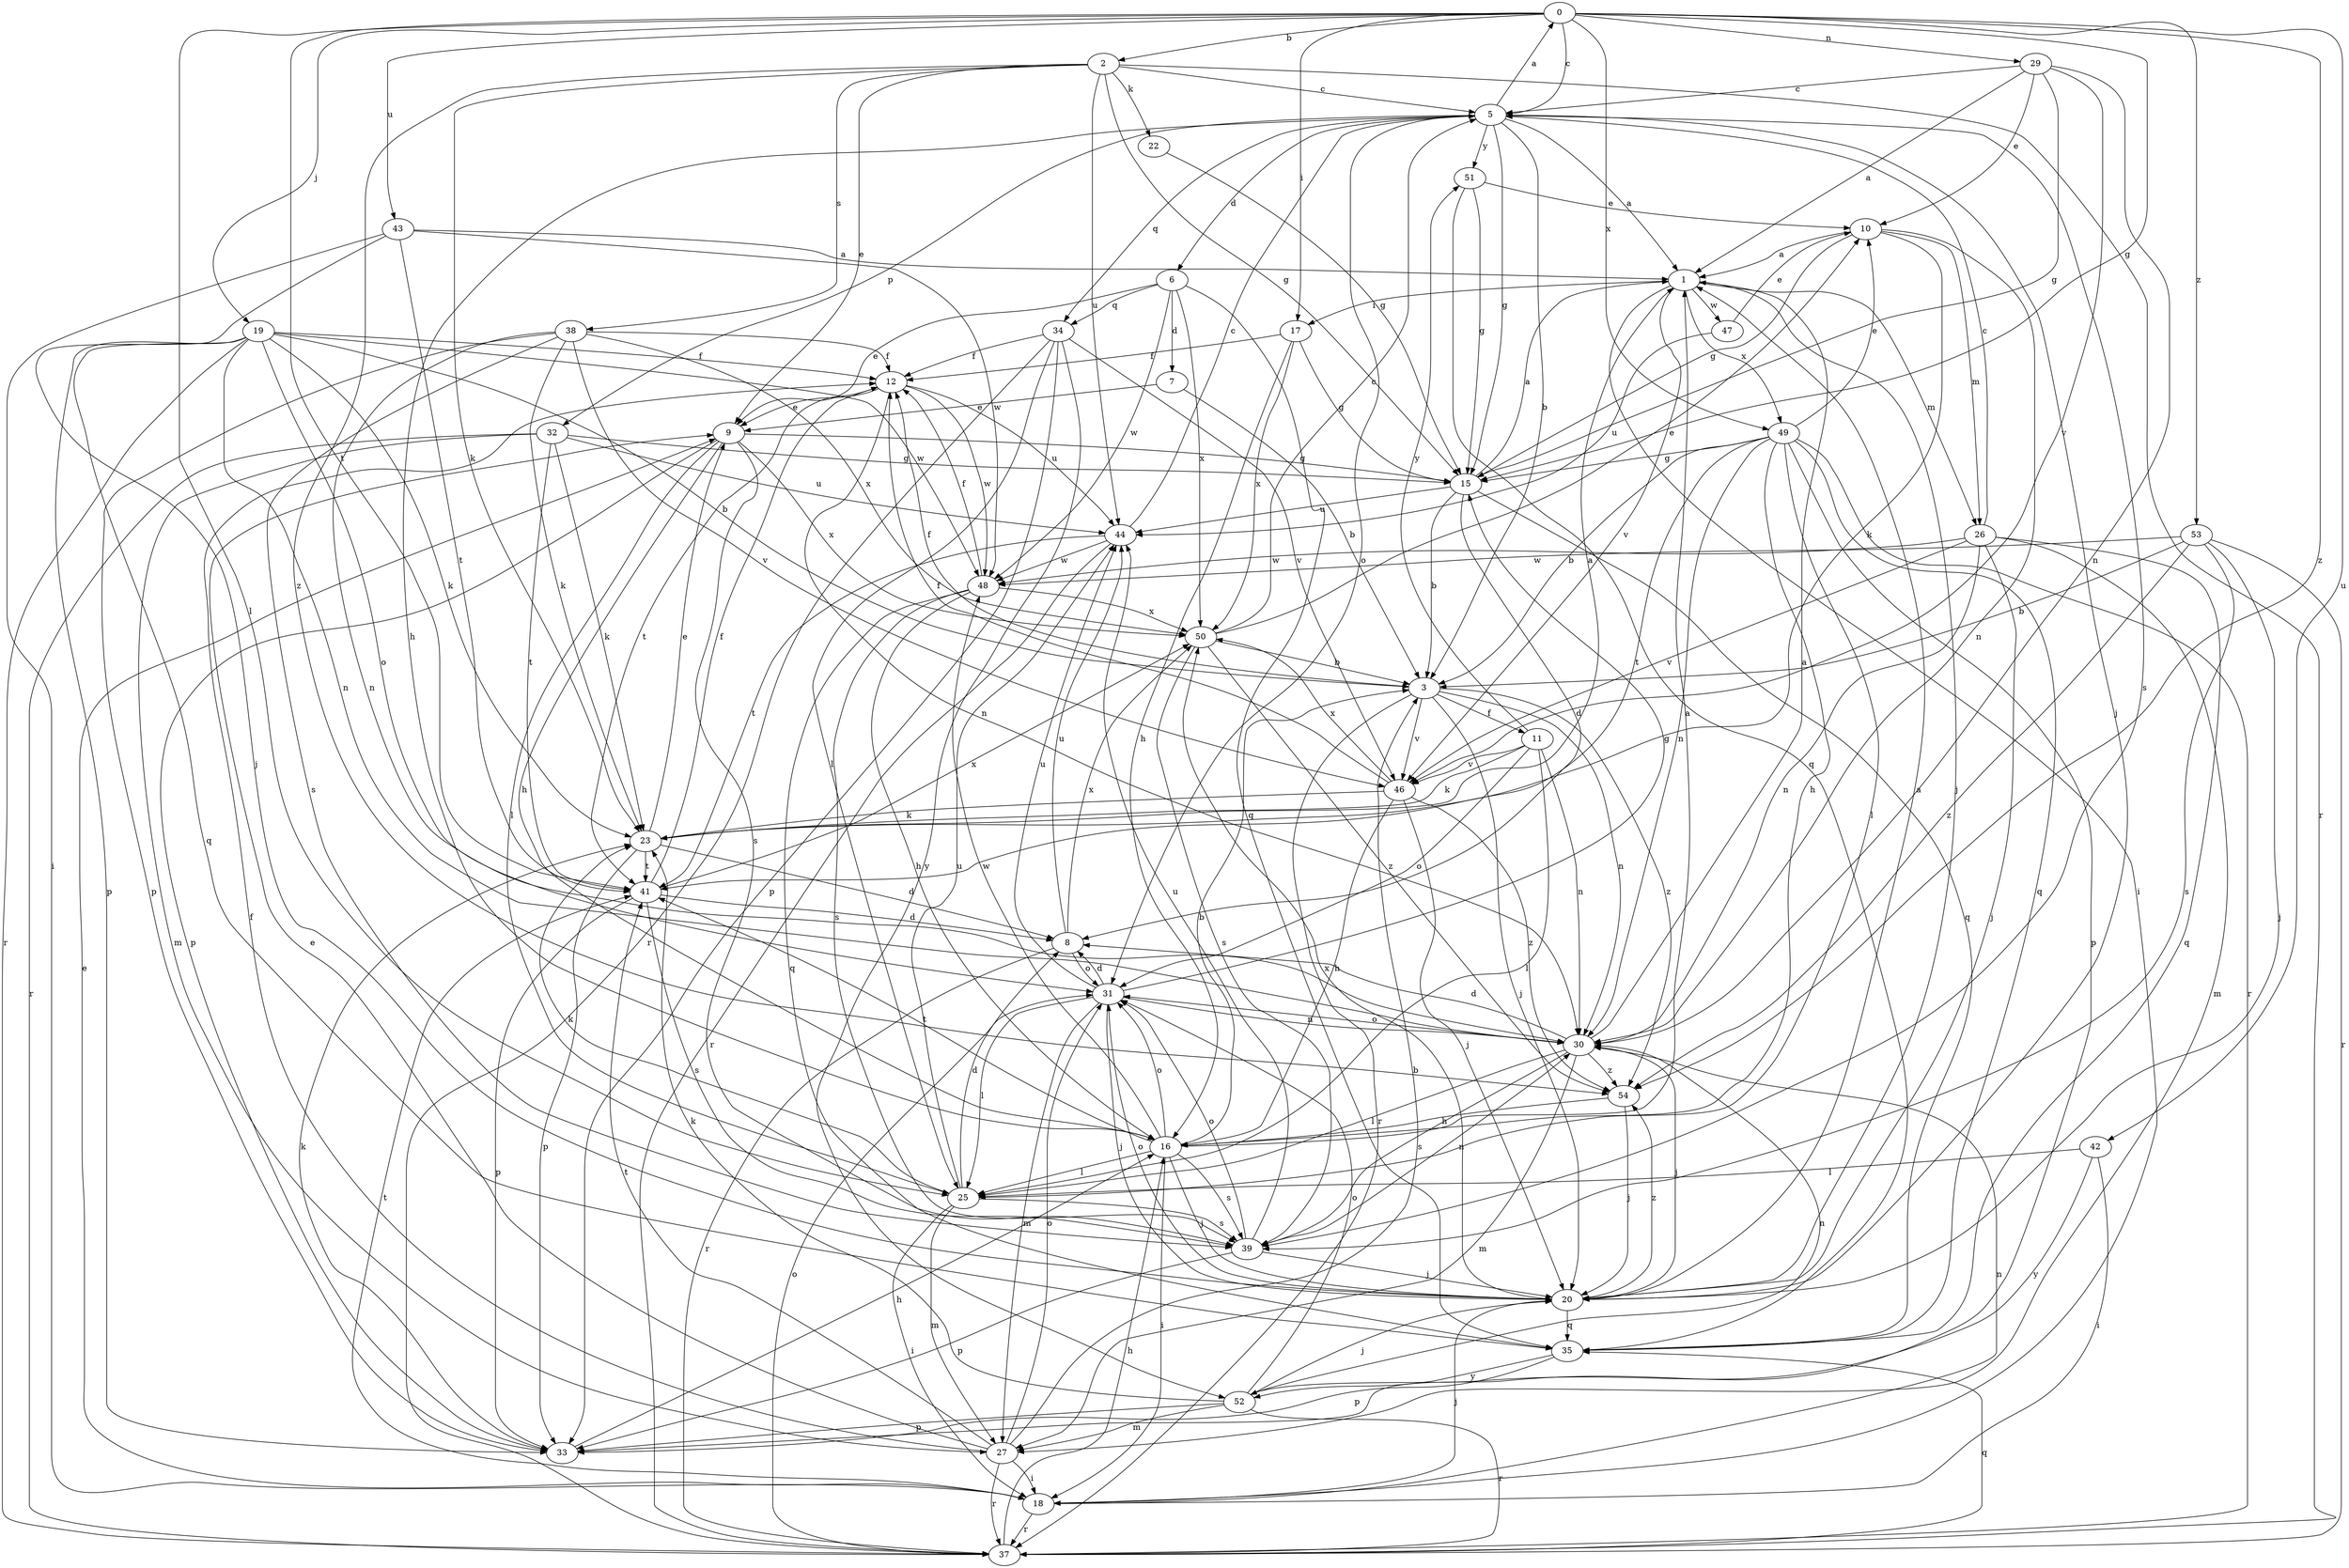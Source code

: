 strict digraph  {
0;
1;
2;
3;
5;
6;
7;
8;
9;
10;
11;
12;
15;
16;
17;
18;
19;
20;
22;
23;
25;
26;
27;
29;
30;
31;
32;
33;
34;
35;
37;
38;
39;
41;
42;
43;
44;
46;
47;
48;
49;
50;
51;
52;
53;
54;
0 -> 2  [label=b];
0 -> 5  [label=c];
0 -> 15  [label=g];
0 -> 17  [label=i];
0 -> 19  [label=j];
0 -> 25  [label=l];
0 -> 29  [label=n];
0 -> 41  [label=t];
0 -> 42  [label=u];
0 -> 43  [label=u];
0 -> 49  [label=x];
0 -> 53  [label=z];
0 -> 54  [label=z];
1 -> 17  [label=i];
1 -> 18  [label=i];
1 -> 20  [label=j];
1 -> 26  [label=m];
1 -> 46  [label=v];
1 -> 47  [label=w];
1 -> 49  [label=x];
2 -> 5  [label=c];
2 -> 9  [label=e];
2 -> 15  [label=g];
2 -> 22  [label=k];
2 -> 23  [label=k];
2 -> 37  [label=r];
2 -> 38  [label=s];
2 -> 44  [label=u];
2 -> 54  [label=z];
3 -> 11  [label=f];
3 -> 12  [label=f];
3 -> 20  [label=j];
3 -> 30  [label=n];
3 -> 37  [label=r];
3 -> 46  [label=v];
3 -> 54  [label=z];
5 -> 0  [label=a];
5 -> 1  [label=a];
5 -> 3  [label=b];
5 -> 6  [label=d];
5 -> 15  [label=g];
5 -> 16  [label=h];
5 -> 20  [label=j];
5 -> 31  [label=o];
5 -> 32  [label=p];
5 -> 34  [label=q];
5 -> 39  [label=s];
5 -> 51  [label=y];
6 -> 7  [label=d];
6 -> 9  [label=e];
6 -> 34  [label=q];
6 -> 35  [label=q];
6 -> 48  [label=w];
6 -> 50  [label=x];
7 -> 3  [label=b];
7 -> 9  [label=e];
8 -> 31  [label=o];
8 -> 37  [label=r];
8 -> 44  [label=u];
8 -> 50  [label=x];
9 -> 15  [label=g];
9 -> 16  [label=h];
9 -> 25  [label=l];
9 -> 33  [label=p];
9 -> 39  [label=s];
9 -> 50  [label=x];
10 -> 1  [label=a];
10 -> 15  [label=g];
10 -> 23  [label=k];
10 -> 26  [label=m];
10 -> 30  [label=n];
11 -> 23  [label=k];
11 -> 25  [label=l];
11 -> 30  [label=n];
11 -> 31  [label=o];
11 -> 46  [label=v];
11 -> 51  [label=y];
12 -> 9  [label=e];
12 -> 30  [label=n];
12 -> 41  [label=t];
12 -> 44  [label=u];
12 -> 48  [label=w];
15 -> 1  [label=a];
15 -> 3  [label=b];
15 -> 8  [label=d];
15 -> 35  [label=q];
15 -> 44  [label=u];
16 -> 1  [label=a];
16 -> 3  [label=b];
16 -> 18  [label=i];
16 -> 20  [label=j];
16 -> 25  [label=l];
16 -> 31  [label=o];
16 -> 39  [label=s];
16 -> 41  [label=t];
16 -> 48  [label=w];
17 -> 12  [label=f];
17 -> 15  [label=g];
17 -> 16  [label=h];
17 -> 50  [label=x];
18 -> 9  [label=e];
18 -> 20  [label=j];
18 -> 30  [label=n];
18 -> 37  [label=r];
18 -> 41  [label=t];
19 -> 3  [label=b];
19 -> 12  [label=f];
19 -> 23  [label=k];
19 -> 30  [label=n];
19 -> 31  [label=o];
19 -> 33  [label=p];
19 -> 35  [label=q];
19 -> 37  [label=r];
19 -> 48  [label=w];
20 -> 1  [label=a];
20 -> 31  [label=o];
20 -> 35  [label=q];
20 -> 50  [label=x];
20 -> 54  [label=z];
22 -> 15  [label=g];
23 -> 1  [label=a];
23 -> 8  [label=d];
23 -> 9  [label=e];
23 -> 33  [label=p];
23 -> 41  [label=t];
25 -> 8  [label=d];
25 -> 18  [label=i];
25 -> 23  [label=k];
25 -> 27  [label=m];
25 -> 39  [label=s];
25 -> 44  [label=u];
26 -> 5  [label=c];
26 -> 20  [label=j];
26 -> 27  [label=m];
26 -> 30  [label=n];
26 -> 35  [label=q];
26 -> 46  [label=v];
26 -> 48  [label=w];
27 -> 3  [label=b];
27 -> 9  [label=e];
27 -> 12  [label=f];
27 -> 18  [label=i];
27 -> 31  [label=o];
27 -> 37  [label=r];
27 -> 41  [label=t];
29 -> 1  [label=a];
29 -> 5  [label=c];
29 -> 10  [label=e];
29 -> 15  [label=g];
29 -> 30  [label=n];
29 -> 46  [label=v];
30 -> 1  [label=a];
30 -> 8  [label=d];
30 -> 20  [label=j];
30 -> 25  [label=l];
30 -> 27  [label=m];
30 -> 31  [label=o];
30 -> 39  [label=s];
30 -> 54  [label=z];
31 -> 8  [label=d];
31 -> 15  [label=g];
31 -> 20  [label=j];
31 -> 25  [label=l];
31 -> 27  [label=m];
31 -> 30  [label=n];
31 -> 44  [label=u];
32 -> 15  [label=g];
32 -> 23  [label=k];
32 -> 27  [label=m];
32 -> 37  [label=r];
32 -> 41  [label=t];
32 -> 44  [label=u];
33 -> 16  [label=h];
33 -> 23  [label=k];
34 -> 12  [label=f];
34 -> 25  [label=l];
34 -> 33  [label=p];
34 -> 37  [label=r];
34 -> 46  [label=v];
34 -> 52  [label=y];
35 -> 33  [label=p];
35 -> 52  [label=y];
37 -> 16  [label=h];
37 -> 31  [label=o];
37 -> 35  [label=q];
38 -> 12  [label=f];
38 -> 23  [label=k];
38 -> 30  [label=n];
38 -> 33  [label=p];
38 -> 39  [label=s];
38 -> 46  [label=v];
38 -> 50  [label=x];
39 -> 20  [label=j];
39 -> 30  [label=n];
39 -> 31  [label=o];
39 -> 33  [label=p];
39 -> 44  [label=u];
41 -> 8  [label=d];
41 -> 12  [label=f];
41 -> 33  [label=p];
41 -> 39  [label=s];
41 -> 50  [label=x];
42 -> 18  [label=i];
42 -> 25  [label=l];
42 -> 52  [label=y];
43 -> 1  [label=a];
43 -> 18  [label=i];
43 -> 20  [label=j];
43 -> 41  [label=t];
43 -> 48  [label=w];
44 -> 5  [label=c];
44 -> 37  [label=r];
44 -> 41  [label=t];
44 -> 48  [label=w];
46 -> 12  [label=f];
46 -> 16  [label=h];
46 -> 20  [label=j];
46 -> 23  [label=k];
46 -> 50  [label=x];
46 -> 54  [label=z];
47 -> 10  [label=e];
47 -> 44  [label=u];
48 -> 12  [label=f];
48 -> 16  [label=h];
48 -> 35  [label=q];
48 -> 39  [label=s];
48 -> 50  [label=x];
49 -> 3  [label=b];
49 -> 10  [label=e];
49 -> 15  [label=g];
49 -> 16  [label=h];
49 -> 25  [label=l];
49 -> 30  [label=n];
49 -> 33  [label=p];
49 -> 35  [label=q];
49 -> 37  [label=r];
49 -> 41  [label=t];
50 -> 3  [label=b];
50 -> 5  [label=c];
50 -> 10  [label=e];
50 -> 39  [label=s];
50 -> 54  [label=z];
51 -> 10  [label=e];
51 -> 15  [label=g];
51 -> 35  [label=q];
52 -> 20  [label=j];
52 -> 23  [label=k];
52 -> 27  [label=m];
52 -> 30  [label=n];
52 -> 31  [label=o];
52 -> 33  [label=p];
52 -> 37  [label=r];
53 -> 3  [label=b];
53 -> 20  [label=j];
53 -> 37  [label=r];
53 -> 39  [label=s];
53 -> 48  [label=w];
53 -> 54  [label=z];
54 -> 16  [label=h];
54 -> 20  [label=j];
}
